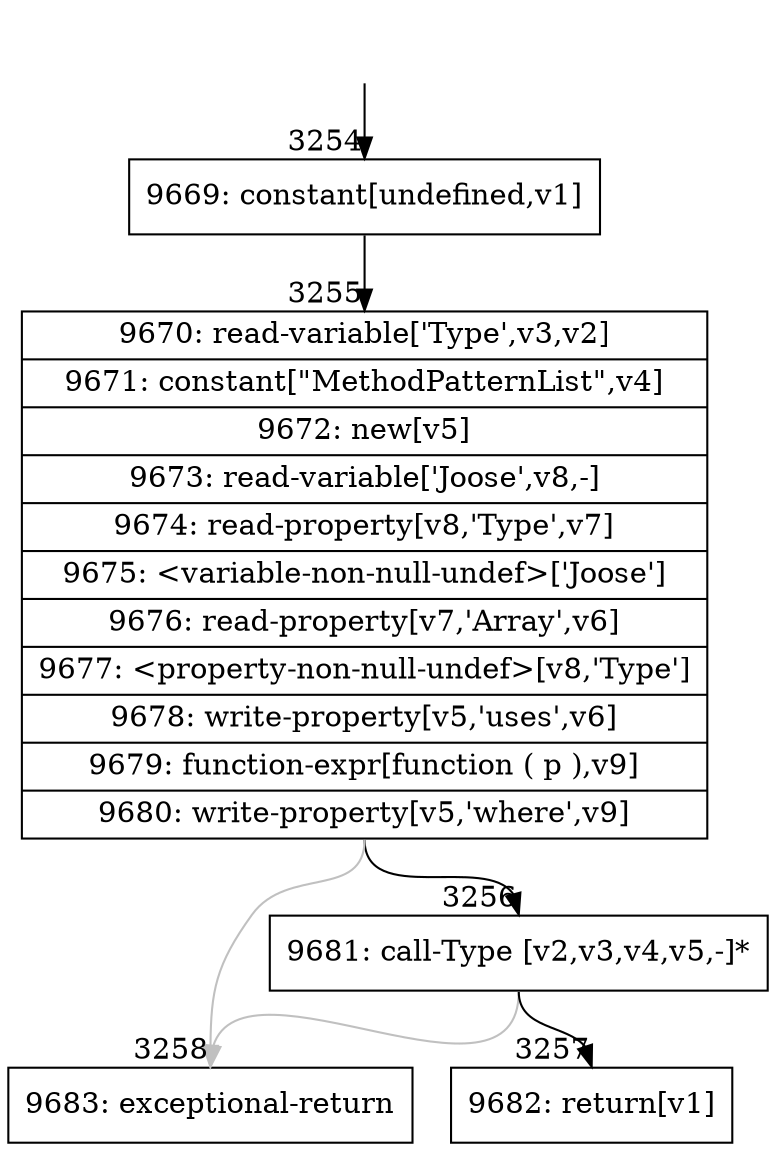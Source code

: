 digraph {
rankdir="TD"
BB_entry351[shape=none,label=""];
BB_entry351 -> BB3254 [tailport=s, headport=n, headlabel="    3254"]
BB3254 [shape=record label="{9669: constant[undefined,v1]}" ] 
BB3254 -> BB3255 [tailport=s, headport=n, headlabel="      3255"]
BB3255 [shape=record label="{9670: read-variable['Type',v3,v2]|9671: constant[\"MethodPatternList\",v4]|9672: new[v5]|9673: read-variable['Joose',v8,-]|9674: read-property[v8,'Type',v7]|9675: \<variable-non-null-undef\>['Joose']|9676: read-property[v7,'Array',v6]|9677: \<property-non-null-undef\>[v8,'Type']|9678: write-property[v5,'uses',v6]|9679: function-expr[function ( p ),v9]|9680: write-property[v5,'where',v9]}" ] 
BB3255 -> BB3256 [tailport=s, headport=n, headlabel="      3256"]
BB3255 -> BB3258 [tailport=s, headport=n, color=gray, headlabel="      3258"]
BB3256 [shape=record label="{9681: call-Type [v2,v3,v4,v5,-]*}" ] 
BB3256 -> BB3257 [tailport=s, headport=n, headlabel="      3257"]
BB3256 -> BB3258 [tailport=s, headport=n, color=gray]
BB3257 [shape=record label="{9682: return[v1]}" ] 
BB3258 [shape=record label="{9683: exceptional-return}" ] 
//#$~ 3718
}
